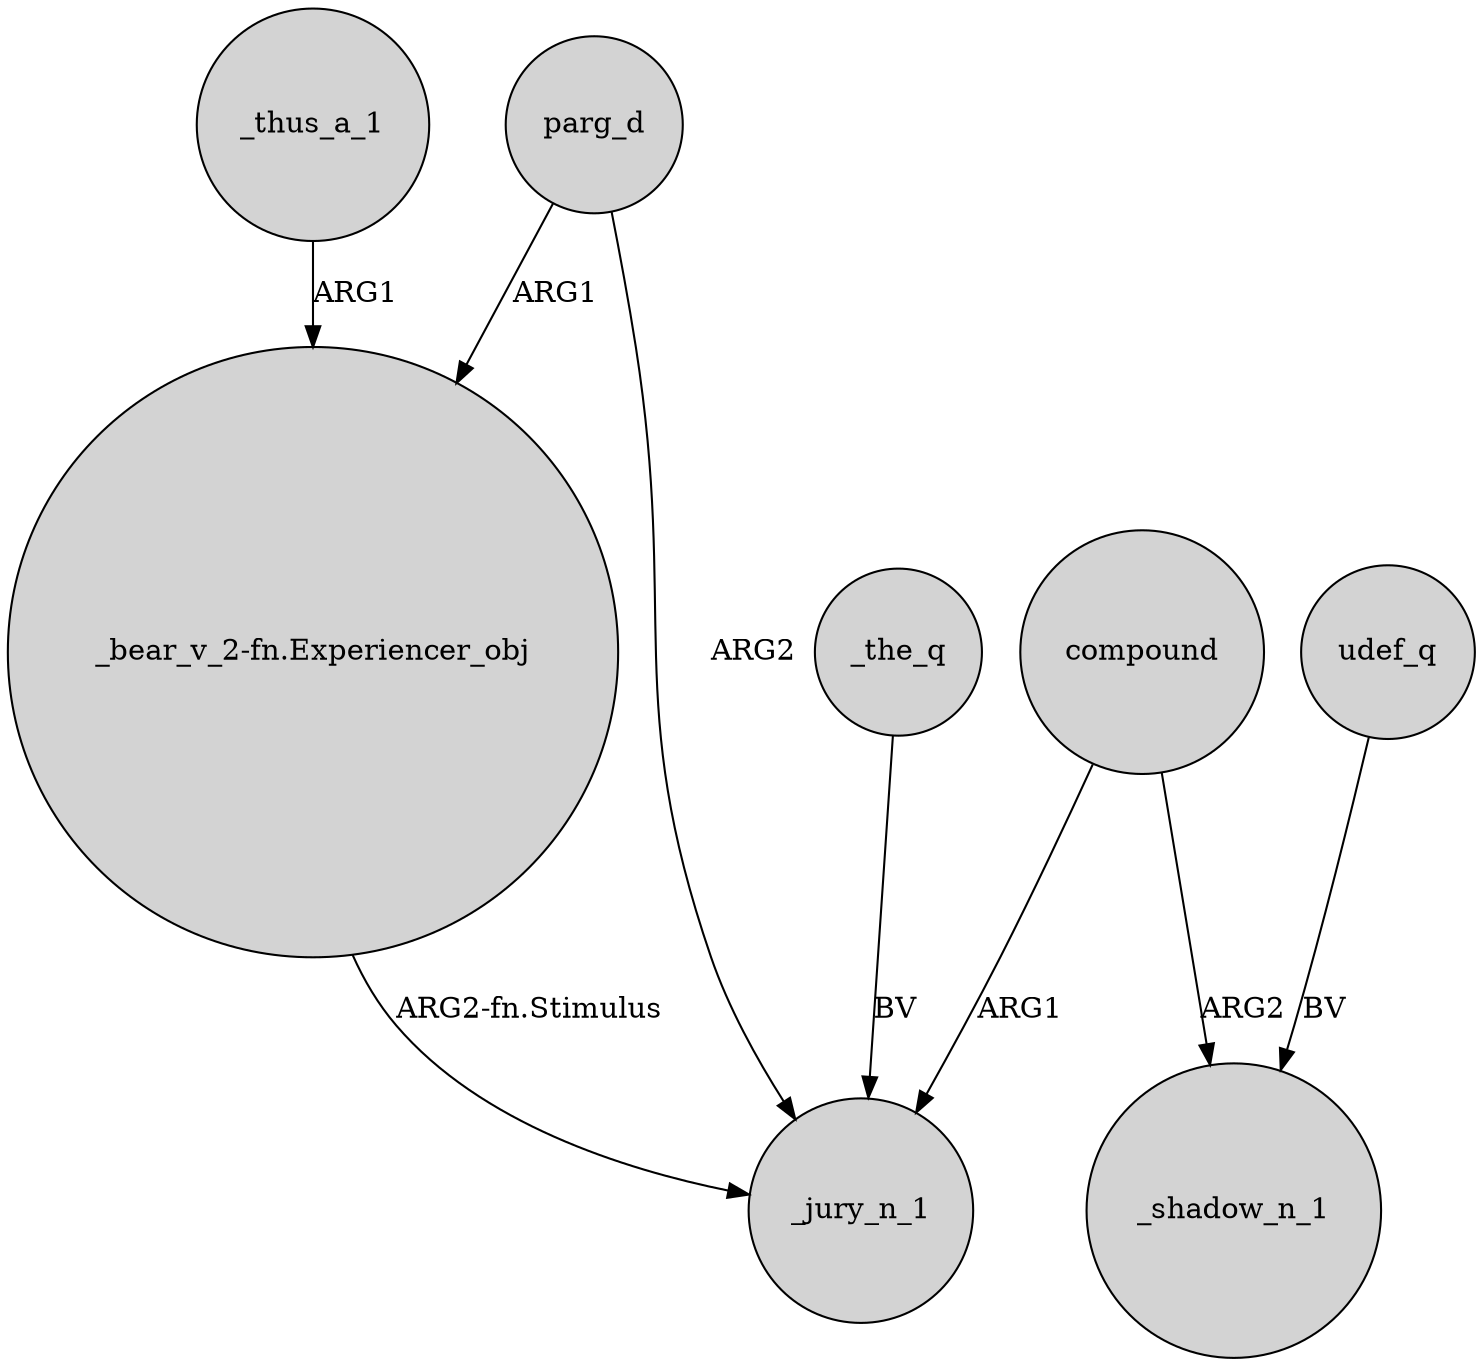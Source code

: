 digraph {
	node [shape=circle style=filled]
	_thus_a_1 -> "_bear_v_2-fn.Experiencer_obj" [label=ARG1]
	_the_q -> _jury_n_1 [label=BV]
	udef_q -> _shadow_n_1 [label=BV]
	compound -> _jury_n_1 [label=ARG1]
	compound -> _shadow_n_1 [label=ARG2]
	parg_d -> "_bear_v_2-fn.Experiencer_obj" [label=ARG1]
	"_bear_v_2-fn.Experiencer_obj" -> _jury_n_1 [label="ARG2-fn.Stimulus"]
	parg_d -> _jury_n_1 [label=ARG2]
}
